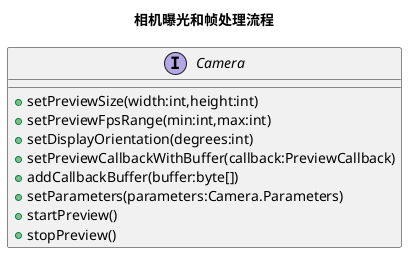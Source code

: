 @startuml
skinparam defaultFontName 宋体
title 相机曝光和帧处理流程

interface Camera{
  +setPreviewSize(width:int,height:int)
  +setPreviewFpsRange(min:int,max:int)
  +setDisplayOrientation(degrees:int)
  +setPreviewCallbackWithBuffer(callback:PreviewCallback)
  +addCallbackBuffer(buffer:byte[])
  +setParameters(parameters:Camera.Parameters)
  +startPreview()
  +stopPreview()
}

@enduml